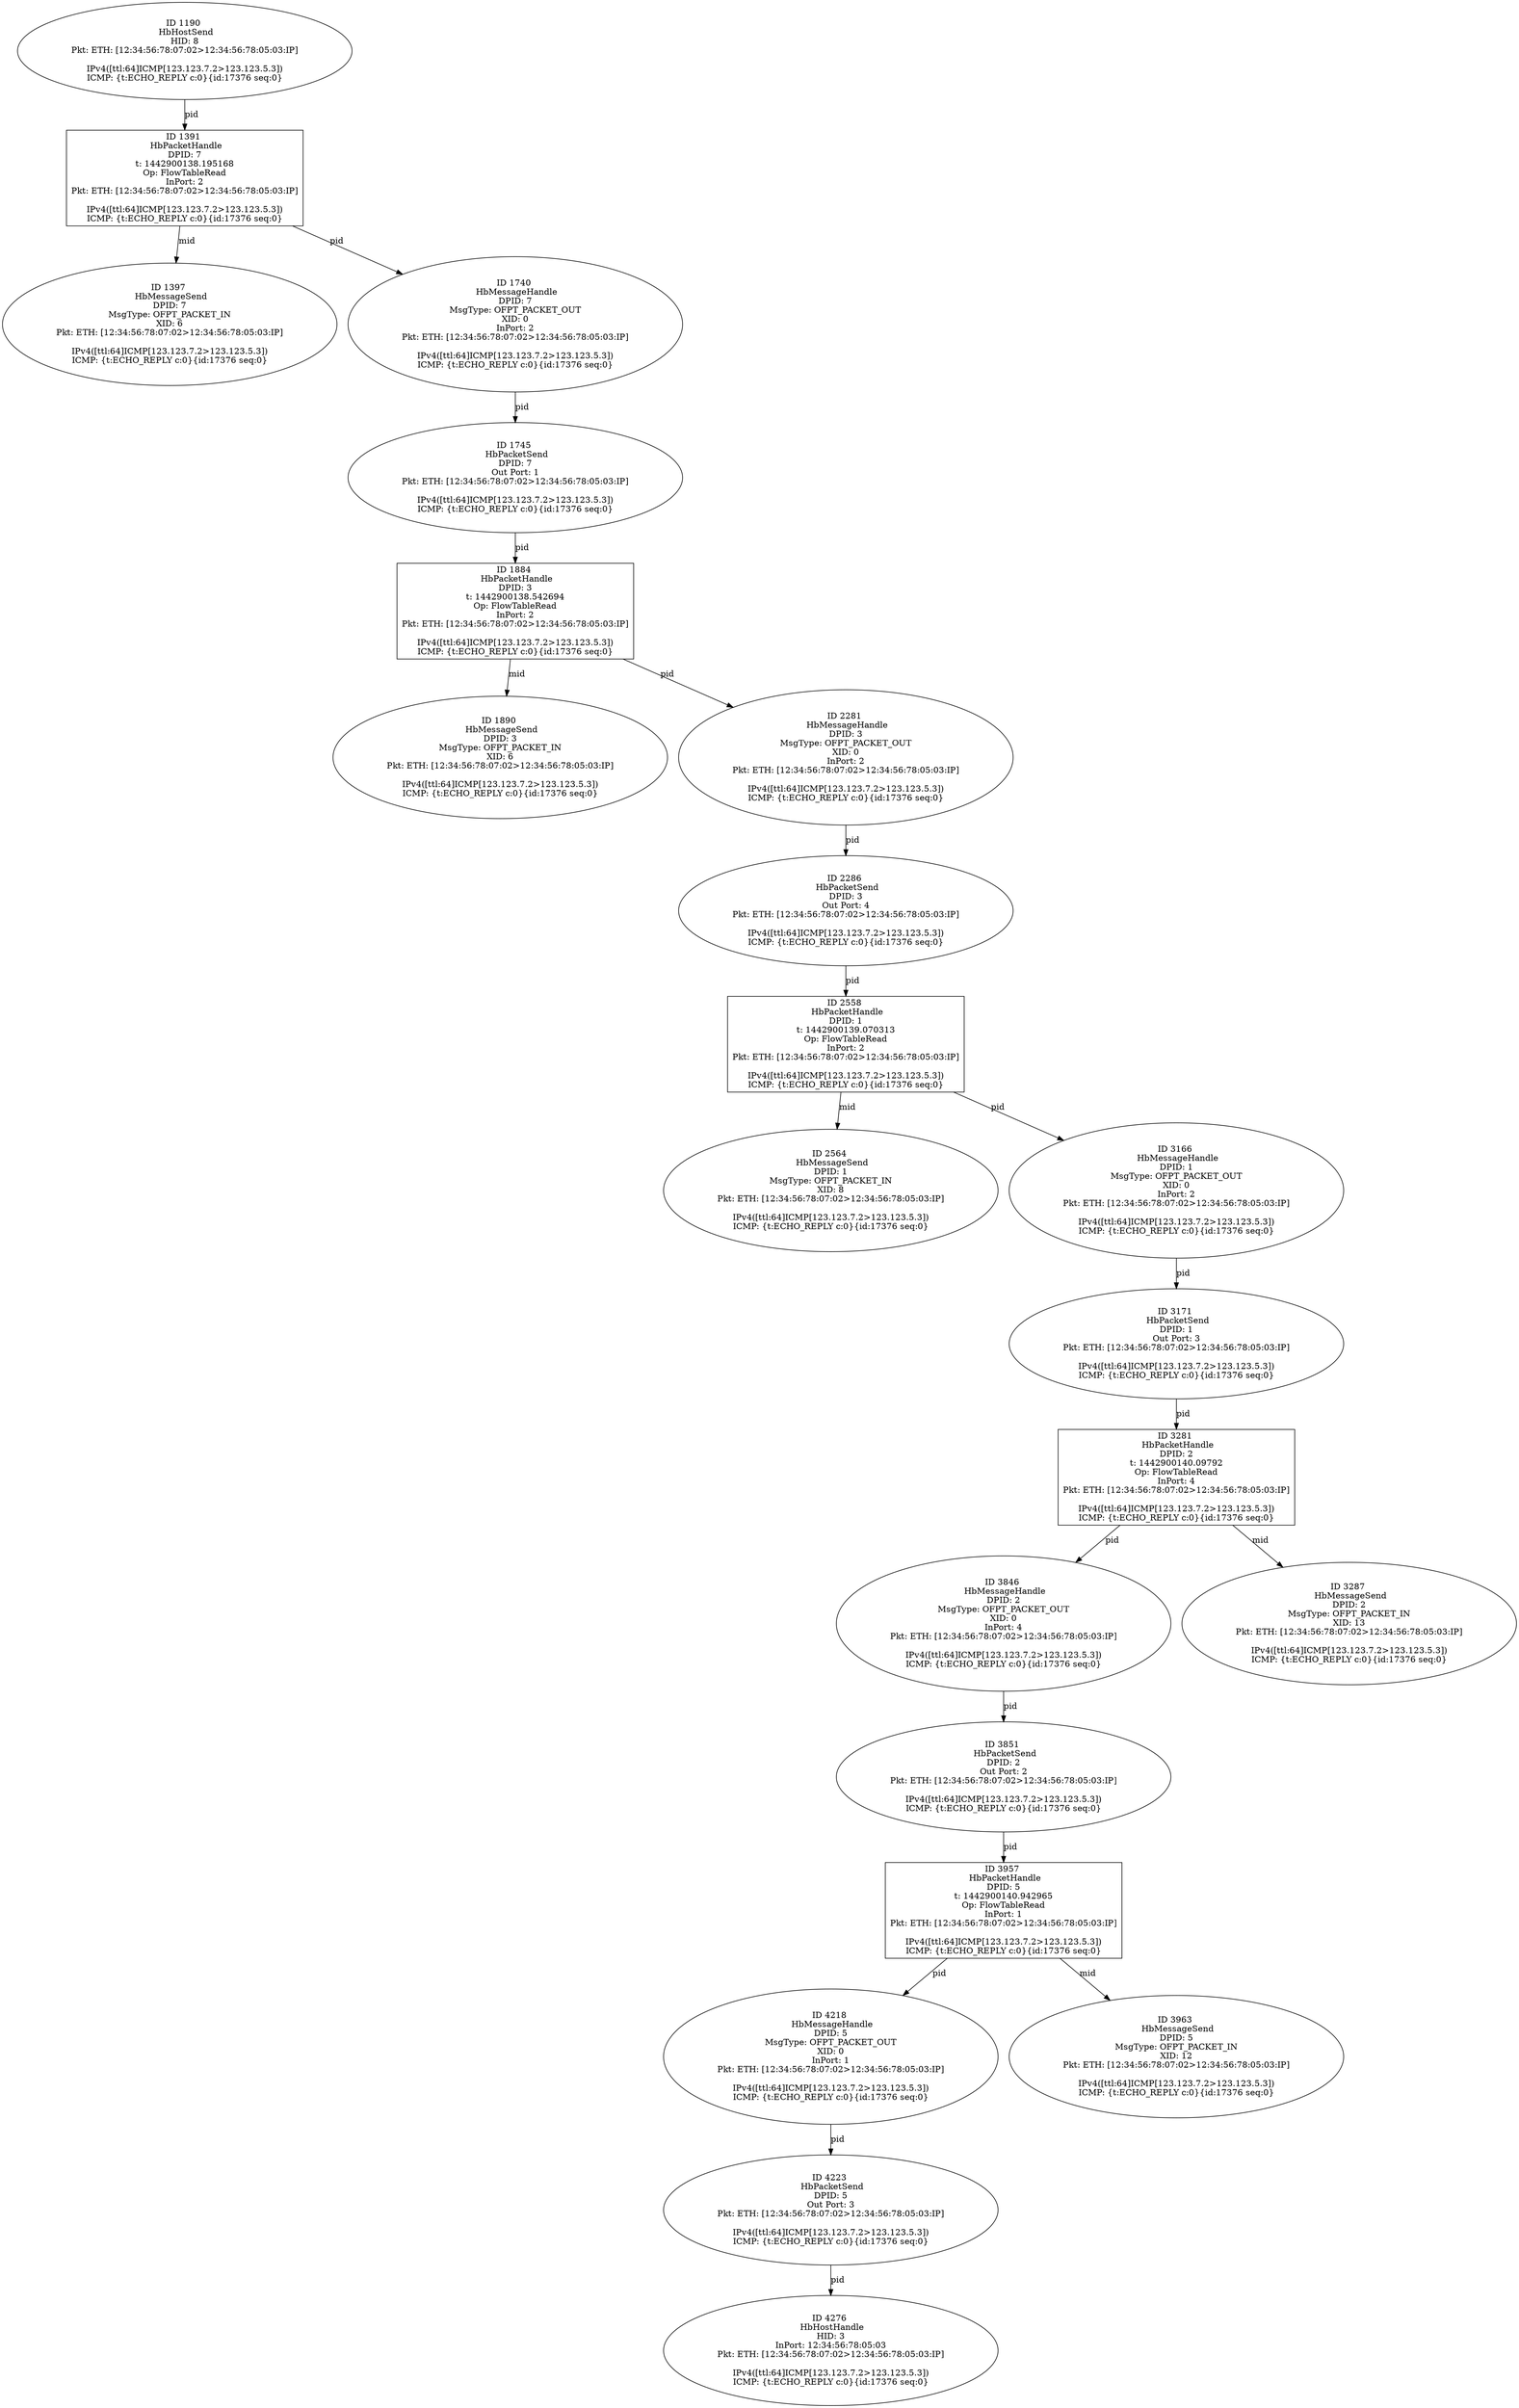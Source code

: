 strict digraph G {
2564 [shape=oval, event=<hb_events.HbMessageSend object at 0x107d5d590>, label="ID 2564 
 HbMessageSend
DPID: 1
MsgType: OFPT_PACKET_IN
XID: 8
Pkt: ETH: [12:34:56:78:07:02>12:34:56:78:05:03:IP]

IPv4([ttl:64]ICMP[123.123.7.2>123.123.5.3])
ICMP: {t:ECHO_REPLY c:0}{id:17376 seq:0}"];
3846 [shape=oval, event=<hb_events.HbMessageHandle object at 0x108580090>, label="ID 3846 
 HbMessageHandle
DPID: 2
MsgType: OFPT_PACKET_OUT
XID: 0
InPort: 4
Pkt: ETH: [12:34:56:78:07:02>12:34:56:78:05:03:IP]

IPv4([ttl:64]ICMP[123.123.7.2>123.123.5.3])
ICMP: {t:ECHO_REPLY c:0}{id:17376 seq:0}"];
3851 [shape=oval, event=<hb_events.HbPacketSend object at 0x108586bd0>, label="ID 3851 
 HbPacketSend
DPID: 2
Out Port: 2
Pkt: ETH: [12:34:56:78:07:02>12:34:56:78:05:03:IP]

IPv4([ttl:64]ICMP[123.123.7.2>123.123.5.3])
ICMP: {t:ECHO_REPLY c:0}{id:17376 seq:0}"];
1190 [shape=oval, event=<hb_events.HbHostSend object at 0x1079b4310>, label="ID 1190 
 HbHostSend
HID: 8
Pkt: ETH: [12:34:56:78:07:02>12:34:56:78:05:03:IP]

IPv4([ttl:64]ICMP[123.123.7.2>123.123.5.3])
ICMP: {t:ECHO_REPLY c:0}{id:17376 seq:0}"];
4276 [shape=oval, event=<hb_events.HbHostHandle object at 0x108787950>, label="ID 4276 
 HbHostHandle
HID: 3
InPort: 12:34:56:78:05:03
Pkt: ETH: [12:34:56:78:07:02>12:34:56:78:05:03:IP]

IPv4([ttl:64]ICMP[123.123.7.2>123.123.5.3])
ICMP: {t:ECHO_REPLY c:0}{id:17376 seq:0}"];
1397 [shape=oval, event=<hb_events.HbMessageSend object at 0x107a48f90>, label="ID 1397 
 HbMessageSend
DPID: 7
MsgType: OFPT_PACKET_IN
XID: 6
Pkt: ETH: [12:34:56:78:07:02>12:34:56:78:05:03:IP]

IPv4([ttl:64]ICMP[123.123.7.2>123.123.5.3])
ICMP: {t:ECHO_REPLY c:0}{id:17376 seq:0}"];
1740 [shape=oval, event=<hb_events.HbMessageHandle object at 0x107af4750>, label="ID 1740 
 HbMessageHandle
DPID: 7
MsgType: OFPT_PACKET_OUT
XID: 0
InPort: 2
Pkt: ETH: [12:34:56:78:07:02>12:34:56:78:05:03:IP]

IPv4([ttl:64]ICMP[123.123.7.2>123.123.5.3])
ICMP: {t:ECHO_REPLY c:0}{id:17376 seq:0}"];
1745 [shape=oval, event=<hb_events.HbPacketSend object at 0x107afbad0>, label="ID 1745 
 HbPacketSend
DPID: 7
Out Port: 1
Pkt: ETH: [12:34:56:78:07:02>12:34:56:78:05:03:IP]

IPv4([ttl:64]ICMP[123.123.7.2>123.123.5.3])
ICMP: {t:ECHO_REPLY c:0}{id:17376 seq:0}"];
3287 [shape=oval, event=<hb_events.HbMessageSend object at 0x1082c8e50>, label="ID 3287 
 HbMessageSend
DPID: 2
MsgType: OFPT_PACKET_IN
XID: 13
Pkt: ETH: [12:34:56:78:07:02>12:34:56:78:05:03:IP]

IPv4([ttl:64]ICMP[123.123.7.2>123.123.5.3])
ICMP: {t:ECHO_REPLY c:0}{id:17376 seq:0}"];
1884 [shape=box, event=<hb_events.HbPacketHandle object at 0x107a9d390>, label="ID 1884 
 HbPacketHandle
DPID: 3
t: 1442900138.542694
Op: FlowTableRead
InPort: 2
Pkt: ETH: [12:34:56:78:07:02>12:34:56:78:05:03:IP]

IPv4([ttl:64]ICMP[123.123.7.2>123.123.5.3])
ICMP: {t:ECHO_REPLY c:0}{id:17376 seq:0}"];
3166 [shape=oval, event=<hb_events.HbMessageHandle object at 0x1082662d0>, label="ID 3166 
 HbMessageHandle
DPID: 1
MsgType: OFPT_PACKET_OUT
XID: 0
InPort: 2
Pkt: ETH: [12:34:56:78:07:02>12:34:56:78:05:03:IP]

IPv4([ttl:64]ICMP[123.123.7.2>123.123.5.3])
ICMP: {t:ECHO_REPLY c:0}{id:17376 seq:0}"];
1890 [shape=oval, event=<hb_events.HbMessageSend object at 0x107aa9450>, label="ID 1890 
 HbMessageSend
DPID: 3
MsgType: OFPT_PACKET_IN
XID: 6
Pkt: ETH: [12:34:56:78:07:02>12:34:56:78:05:03:IP]

IPv4([ttl:64]ICMP[123.123.7.2>123.123.5.3])
ICMP: {t:ECHO_REPLY c:0}{id:17376 seq:0}"];
3171 [shape=oval, event=<hb_events.HbPacketSend object at 0x10825ac90>, label="ID 3171 
 HbPacketSend
DPID: 1
Out Port: 3
Pkt: ETH: [12:34:56:78:07:02>12:34:56:78:05:03:IP]

IPv4([ttl:64]ICMP[123.123.7.2>123.123.5.3])
ICMP: {t:ECHO_REPLY c:0}{id:17376 seq:0}"];
3281 [shape=box, event=<hb_events.HbPacketHandle object at 0x1082a0a50>, label="ID 3281 
 HbPacketHandle
DPID: 2
t: 1442900140.09792
Op: FlowTableRead
InPort: 4
Pkt: ETH: [12:34:56:78:07:02>12:34:56:78:05:03:IP]

IPv4([ttl:64]ICMP[123.123.7.2>123.123.5.3])
ICMP: {t:ECHO_REPLY c:0}{id:17376 seq:0}"];
2281 [shape=oval, event=<hb_events.HbMessageHandle object at 0x107c99c50>, label="ID 2281 
 HbMessageHandle
DPID: 3
MsgType: OFPT_PACKET_OUT
XID: 0
InPort: 2
Pkt: ETH: [12:34:56:78:07:02>12:34:56:78:05:03:IP]

IPv4([ttl:64]ICMP[123.123.7.2>123.123.5.3])
ICMP: {t:ECHO_REPLY c:0}{id:17376 seq:0}"];
2286 [shape=oval, event=<hb_events.HbPacketSend object at 0x107ca0e90>, label="ID 2286 
 HbPacketSend
DPID: 3
Out Port: 4
Pkt: ETH: [12:34:56:78:07:02>12:34:56:78:05:03:IP]

IPv4([ttl:64]ICMP[123.123.7.2>123.123.5.3])
ICMP: {t:ECHO_REPLY c:0}{id:17376 seq:0}"];
1391 [shape=box, event=<hb_events.HbPacketHandle object at 0x107a484d0>, label="ID 1391 
 HbPacketHandle
DPID: 7
t: 1442900138.195168
Op: FlowTableRead
InPort: 2
Pkt: ETH: [12:34:56:78:07:02>12:34:56:78:05:03:IP]

IPv4([ttl:64]ICMP[123.123.7.2>123.123.5.3])
ICMP: {t:ECHO_REPLY c:0}{id:17376 seq:0}"];
3957 [shape=box, event=<hb_events.HbPacketHandle object at 0x1085e3ed0>, label="ID 3957 
 HbPacketHandle
DPID: 5
t: 1442900140.942965
Op: FlowTableRead
InPort: 1
Pkt: ETH: [12:34:56:78:07:02>12:34:56:78:05:03:IP]

IPv4([ttl:64]ICMP[123.123.7.2>123.123.5.3])
ICMP: {t:ECHO_REPLY c:0}{id:17376 seq:0}"];
4218 [shape=oval, event=<hb_events.HbMessageHandle object at 0x10876edd0>, label="ID 4218 
 HbMessageHandle
DPID: 5
MsgType: OFPT_PACKET_OUT
XID: 0
InPort: 1
Pkt: ETH: [12:34:56:78:07:02>12:34:56:78:05:03:IP]

IPv4([ttl:64]ICMP[123.123.7.2>123.123.5.3])
ICMP: {t:ECHO_REPLY c:0}{id:17376 seq:0}"];
3963 [shape=oval, event=<hb_events.HbMessageSend object at 0x1085f6ed0>, label="ID 3963 
 HbMessageSend
DPID: 5
MsgType: OFPT_PACKET_IN
XID: 12
Pkt: ETH: [12:34:56:78:07:02>12:34:56:78:05:03:IP]

IPv4([ttl:64]ICMP[123.123.7.2>123.123.5.3])
ICMP: {t:ECHO_REPLY c:0}{id:17376 seq:0}"];
2558 [shape=box, event=<hb_events.HbPacketHandle object at 0x107d50d50>, label="ID 2558 
 HbPacketHandle
DPID: 1
t: 1442900139.070313
Op: FlowTableRead
InPort: 2
Pkt: ETH: [12:34:56:78:07:02>12:34:56:78:05:03:IP]

IPv4([ttl:64]ICMP[123.123.7.2>123.123.5.3])
ICMP: {t:ECHO_REPLY c:0}{id:17376 seq:0}"];
4223 [shape=oval, event=<hb_events.HbPacketSend object at 0x108745090>, label="ID 4223 
 HbPacketSend
DPID: 5
Out Port: 3
Pkt: ETH: [12:34:56:78:07:02>12:34:56:78:05:03:IP]

IPv4([ttl:64]ICMP[123.123.7.2>123.123.5.3])
ICMP: {t:ECHO_REPLY c:0}{id:17376 seq:0}"];
3846 -> 3851  [rel=pid, label=pid];
3851 -> 3957  [rel=pid, label=pid];
1190 -> 1391  [rel=pid, label=pid];
3957 -> 4218  [rel=pid, label=pid];
3957 -> 3963  [rel=mid, label=mid];
1740 -> 1745  [rel=pid, label=pid];
3281 -> 3846  [rel=pid, label=pid];
3281 -> 3287  [rel=mid, label=mid];
1884 -> 2281  [rel=pid, label=pid];
1884 -> 1890  [rel=mid, label=mid];
3166 -> 3171  [rel=pid, label=pid];
3171 -> 3281  [rel=pid, label=pid];
1745 -> 1884  [rel=pid, label=pid];
2281 -> 2286  [rel=pid, label=pid];
2286 -> 2558  [rel=pid, label=pid];
1391 -> 1740  [rel=pid, label=pid];
1391 -> 1397  [rel=mid, label=mid];
4218 -> 4223  [rel=pid, label=pid];
2558 -> 2564  [rel=mid, label=mid];
2558 -> 3166  [rel=pid, label=pid];
4223 -> 4276  [rel=pid, label=pid];
}
